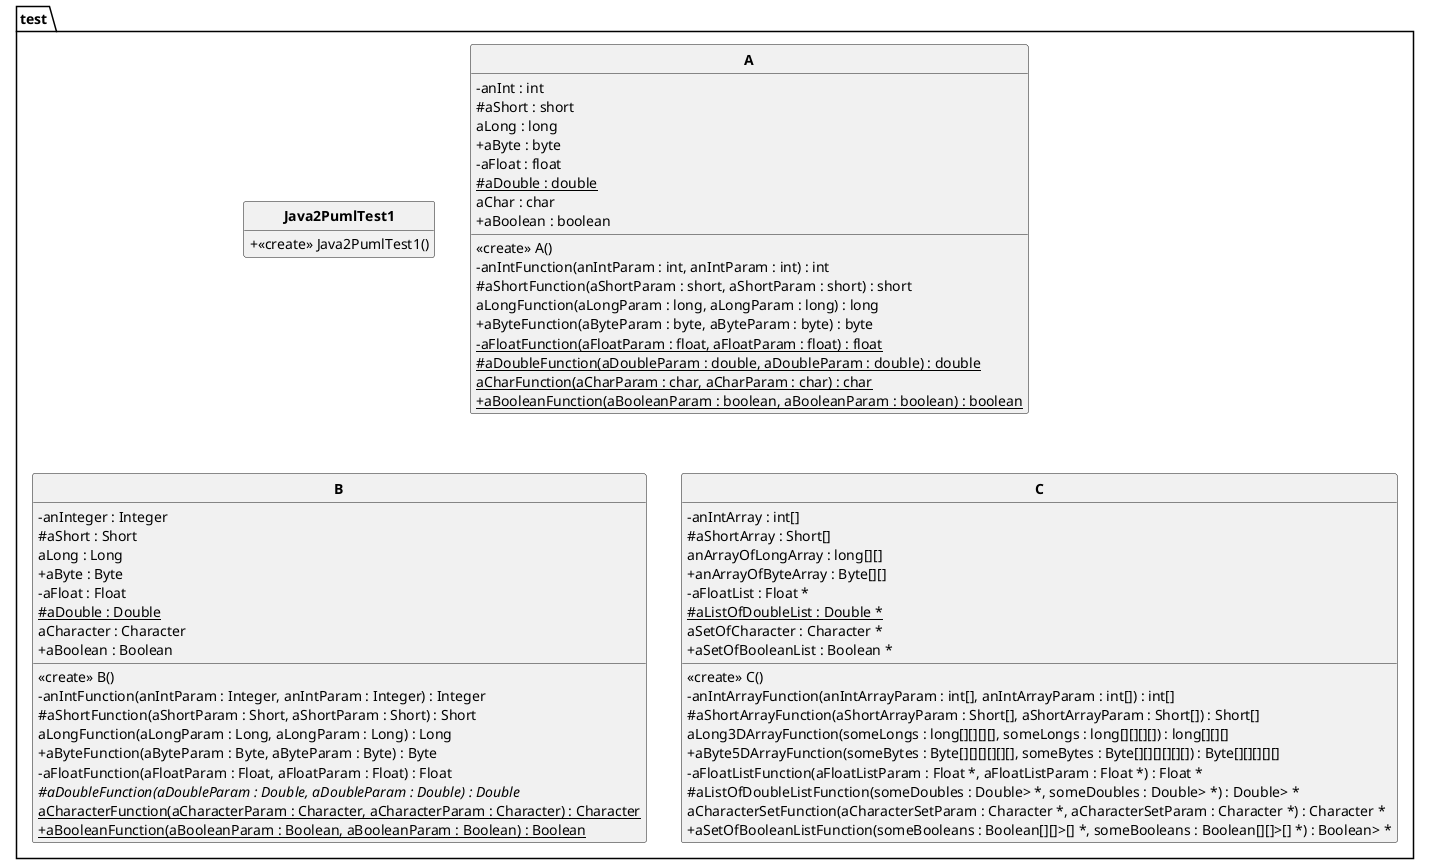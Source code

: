 @startuml
'https://plantuml.com/class-diagram
skinparam style strictuml
skinparam classAttributeIconSize 0
skinparam classFontStyle Bold

hide empty members

package test{
class Java2PumlTest1{
	+ <<create>> Java2PumlTest1()
}

class A{
	- anInt : int
	# aShort : short
	aLong : long
	+ aByte : byte
	- aFloat : float
	# aDouble : double {static}
	aChar : char
	+ aBoolean : boolean
	<<create>> A()
	- anIntFunction(anIntParam : int, anIntParam : int) : int
	# aShortFunction(aShortParam : short, aShortParam : short) : short
	aLongFunction(aLongParam : long, aLongParam : long) : long
	+ aByteFunction(aByteParam : byte, aByteParam : byte) : byte
	- aFloatFunction(aFloatParam : float, aFloatParam : float) {static} : float
	# aDoubleFunction(aDoubleParam : double, aDoubleParam : double) {static} : double
	aCharFunction(aCharParam : char, aCharParam : char) {static} : char
	+ aBooleanFunction(aBooleanParam : boolean, aBooleanParam : boolean) {static} : boolean
}

class B{
	- anInteger : Integer
	# aShort : Short
	aLong : Long
	+ aByte : Byte
	- aFloat : Float
	# aDouble : Double {static}
	aCharacter : Character
	+ aBoolean : Boolean
	<<create>> B()
	- anIntFunction(anIntParam : Integer, anIntParam : Integer) : Integer
	# aShortFunction(aShortParam : Short, aShortParam : Short) : Short
	aLongFunction(aLongParam : Long, aLongParam : Long) : Long
	+ aByteFunction(aByteParam : Byte, aByteParam : Byte) : Byte
	- aFloatFunction(aFloatParam : Float, aFloatParam : Float) : Float
	# aDoubleFunction(aDoubleParam : Double, aDoubleParam : Double) {abstract} : Double
	aCharacterFunction(aCharacterParam : Character, aCharacterParam : Character) {static} : Character
	+ aBooleanFunction(aBooleanParam : Boolean, aBooleanParam : Boolean) {static} : Boolean
}

class C{
	- anIntArray : int[]
	# aShortArray : Short[]
	anArrayOfLongArray : long[][]
	+ anArrayOfByteArray : Byte[][]
	- aFloatList : Float *
	# aListOfDoubleList : Double * {static}
	aSetOfCharacter : Character *
	+ aSetOfBooleanList : Boolean *
	<<create>> C()
	- anIntArrayFunction(anIntArrayParam : int[], anIntArrayParam : int[]) : int[]
	# aShortArrayFunction(aShortArrayParam : Short[], aShortArrayParam : Short[]) : Short[]
	aLong3DArrayFunction(someLongs : long[][][][], someLongs : long[][][][]) : long[][][]
	+ aByte5DArrayFunction(someBytes : Byte[][][][][][], someBytes : Byte[][][][][][]) : Byte[][][][][]
	- aFloatListFunction(aFloatListParam : Float *, aFloatListParam : Float *) : Float *
	# aListOfDoubleListFunction(someDoubles : Double> *, someDoubles : Double> *) : Double> *
	aCharacterSetFunction(aCharacterSetParam : Character *, aCharacterSetParam : Character *) : Character *
	+ aSetOfBooleanListFunction(someBooleans : Boolean[][]>[] *, someBooleans : Boolean[][]>[] *) : Boolean> *
}

